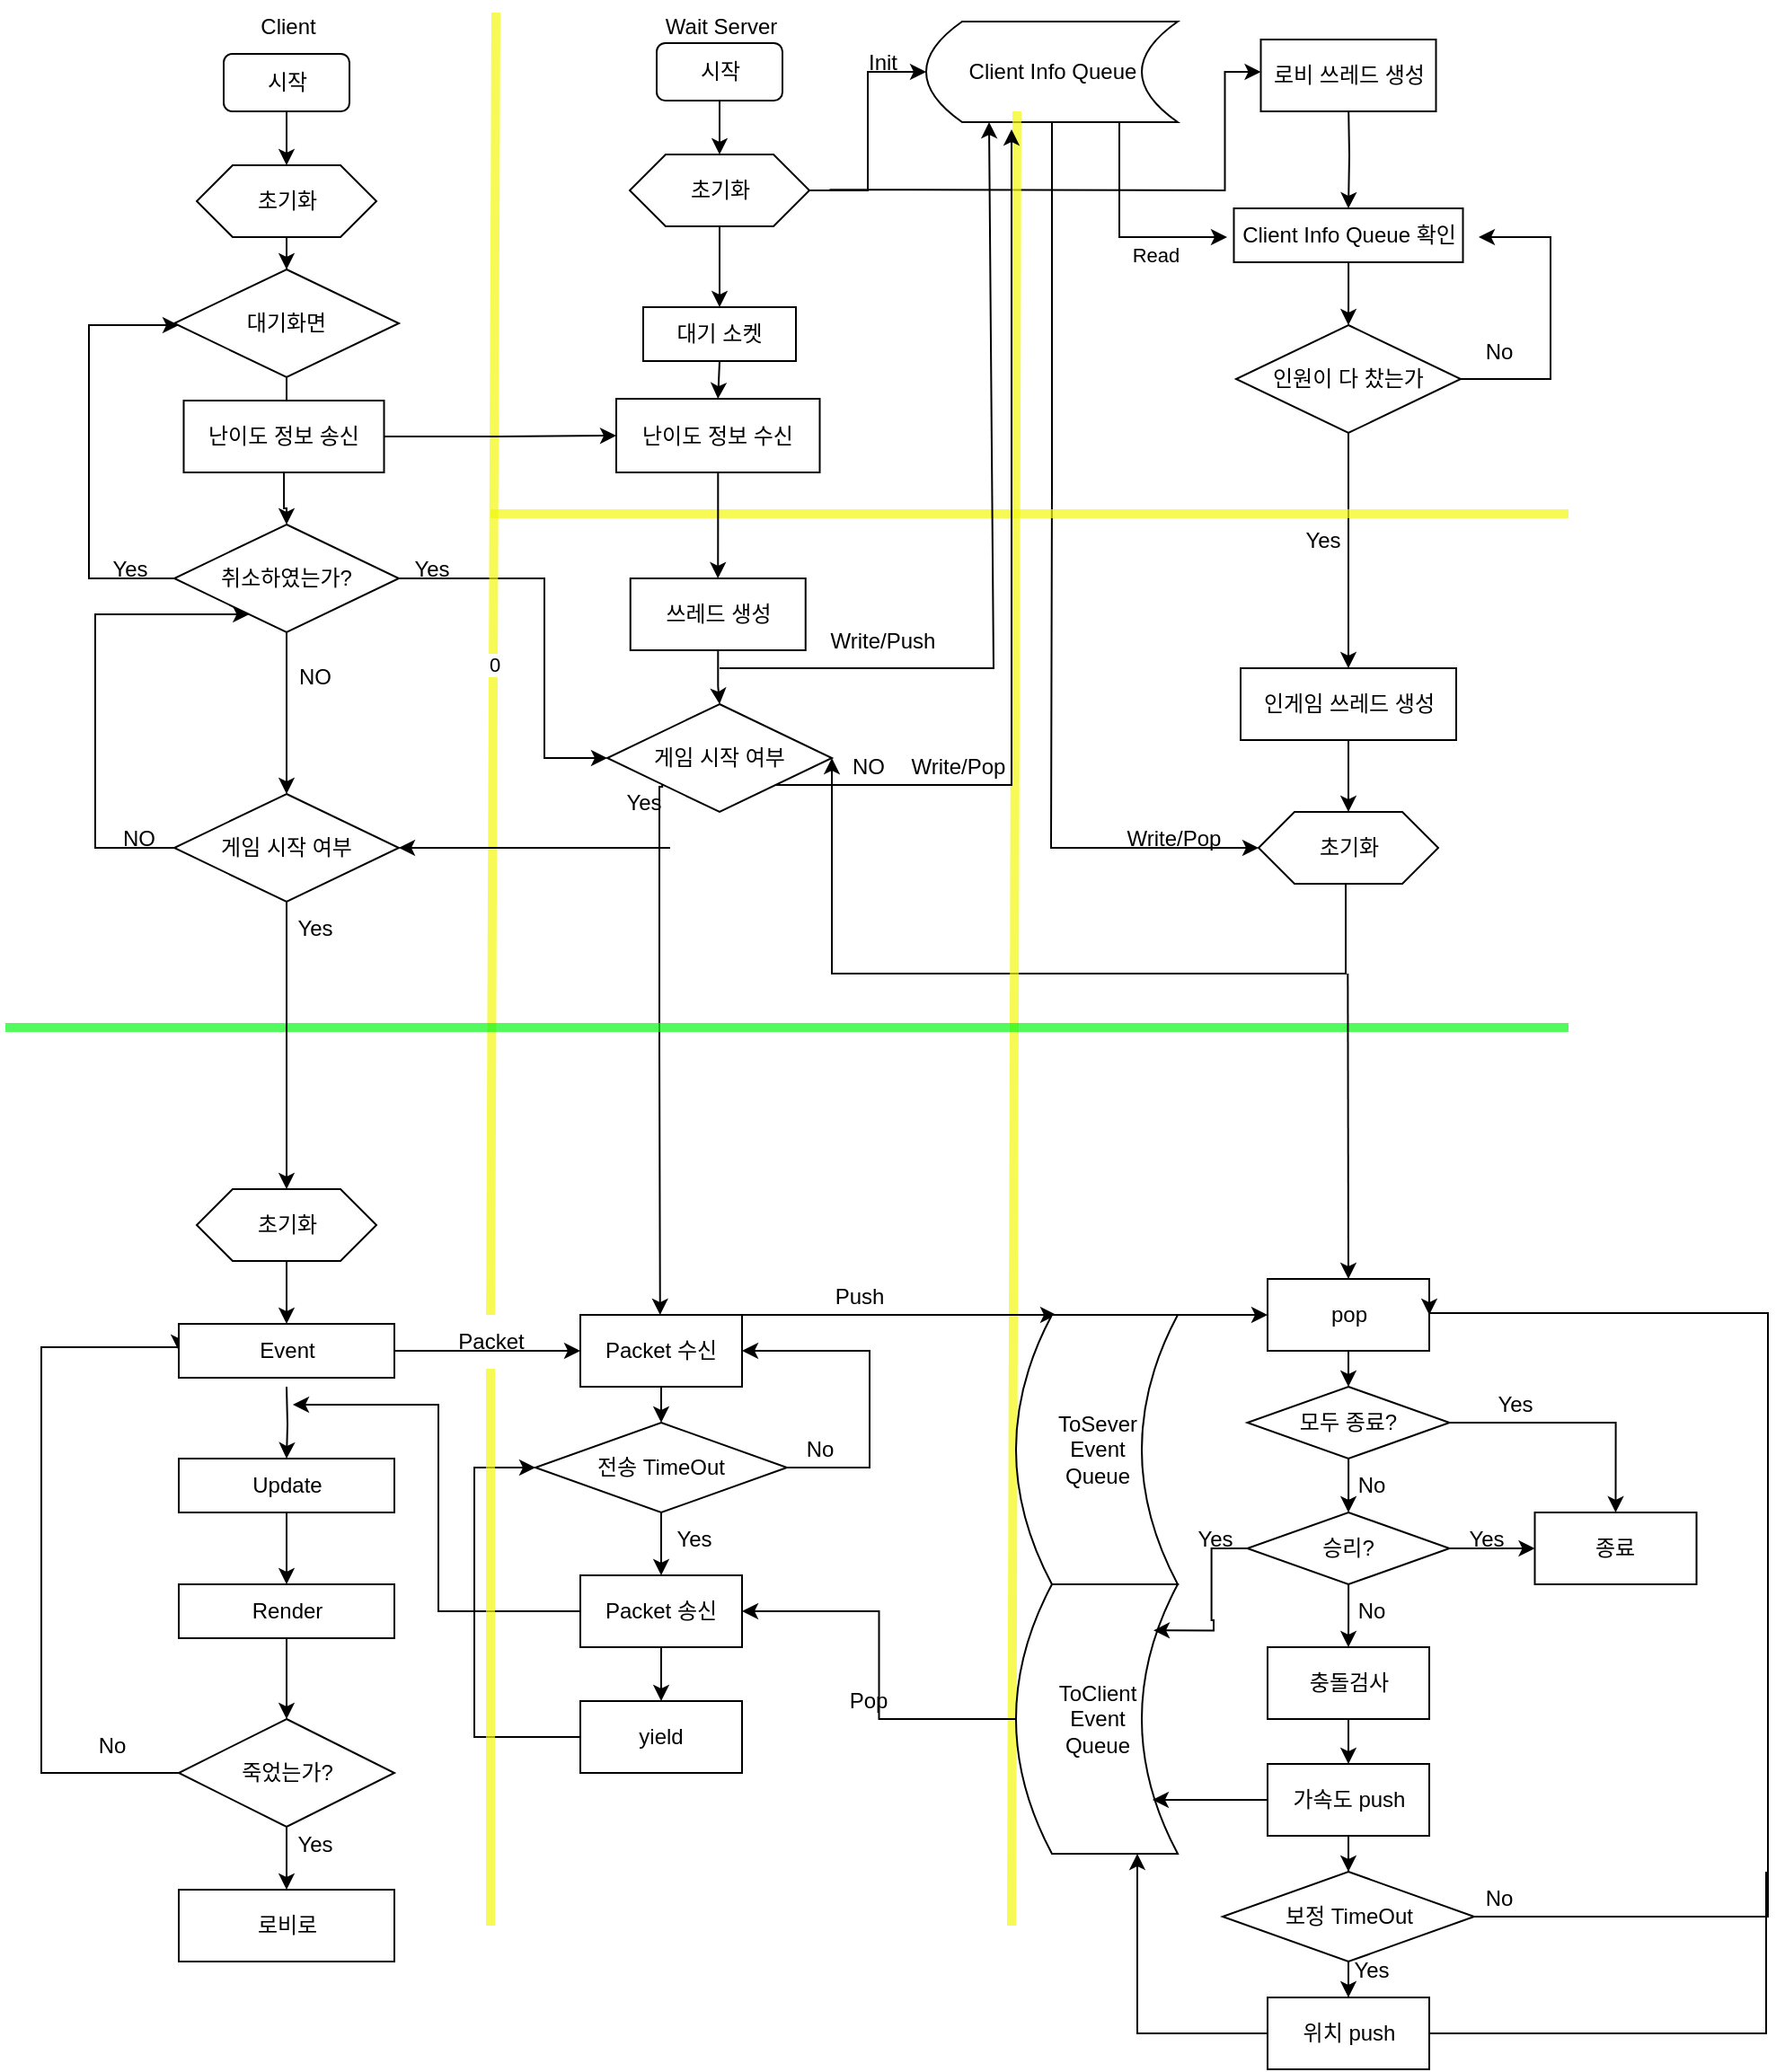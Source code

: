 <mxfile version="22.0.8" type="device">
  <diagram name="페이지-1" id="kNun-xcghe0TV_axfZmn">
    <mxGraphModel dx="4182" dy="4109" grid="1" gridSize="10" guides="1" tooltips="1" connect="1" arrows="1" fold="1" page="1" pageScale="1" pageWidth="2339" pageHeight="3300" math="0" shadow="0">
      <root>
        <mxCell id="0" />
        <mxCell id="1" parent="0" />
        <mxCell id="sD8btuxWkuFeLKFmJ8P6-2" value="Client" style="text;html=1;align=center;verticalAlign=middle;resizable=0;points=[];autosize=1;strokeColor=none;fillColor=none;" parent="1" vertex="1">
          <mxGeometry x="71.5" y="-2272" width="50" height="30" as="geometry" />
        </mxCell>
        <mxCell id="sD8btuxWkuFeLKFmJ8P6-4" style="edgeStyle=orthogonalEdgeStyle;rounded=0;orthogonalLoop=1;jettySize=auto;html=1;exitX=0.5;exitY=1;exitDx=0;exitDy=0;" parent="1" source="sD8btuxWkuFeLKFmJ8P6-3" edge="1">
          <mxGeometry relative="1" as="geometry">
            <mxPoint x="96.5" y="-2180" as="targetPoint" />
          </mxGeometry>
        </mxCell>
        <mxCell id="sD8btuxWkuFeLKFmJ8P6-3" value="시작" style="rounded=1;whiteSpace=wrap;html=1;" parent="1" vertex="1">
          <mxGeometry x="61.5" y="-2242" width="70" height="32" as="geometry" />
        </mxCell>
        <mxCell id="sD8btuxWkuFeLKFmJ8P6-7" style="edgeStyle=orthogonalEdgeStyle;rounded=0;orthogonalLoop=1;jettySize=auto;html=1;entryX=0.5;entryY=0;entryDx=0;entryDy=0;" parent="1" source="sD8btuxWkuFeLKFmJ8P6-5" target="sD8btuxWkuFeLKFmJ8P6-6" edge="1">
          <mxGeometry relative="1" as="geometry" />
        </mxCell>
        <mxCell id="sD8btuxWkuFeLKFmJ8P6-5" value="초기화" style="shape=hexagon;perimeter=hexagonPerimeter2;whiteSpace=wrap;html=1;fixedSize=1;" parent="1" vertex="1">
          <mxGeometry x="46.5" y="-2180" width="100" height="40" as="geometry" />
        </mxCell>
        <mxCell id="sD8btuxWkuFeLKFmJ8P6-124" style="edgeStyle=orthogonalEdgeStyle;rounded=0;orthogonalLoop=1;jettySize=auto;html=1;entryX=0.5;entryY=0;entryDx=0;entryDy=0;" parent="1" source="sD8btuxWkuFeLKFmJ8P6-6" target="sD8btuxWkuFeLKFmJ8P6-120" edge="1">
          <mxGeometry relative="1" as="geometry" />
        </mxCell>
        <mxCell id="sD8btuxWkuFeLKFmJ8P6-6" value="대기화면" style="rhombus;whiteSpace=wrap;html=1;" parent="1" vertex="1">
          <mxGeometry x="34" y="-2122" width="125" height="60" as="geometry" />
        </mxCell>
        <mxCell id="sD8btuxWkuFeLKFmJ8P6-10" value="Wait Server" style="text;html=1;align=center;verticalAlign=middle;resizable=0;points=[];autosize=1;strokeColor=none;fillColor=none;" parent="1" vertex="1">
          <mxGeometry x="292.5" y="-2272" width="90" height="30" as="geometry" />
        </mxCell>
        <mxCell id="sD8btuxWkuFeLKFmJ8P6-13" style="edgeStyle=orthogonalEdgeStyle;rounded=0;orthogonalLoop=1;jettySize=auto;html=1;entryX=0.5;entryY=0;entryDx=0;entryDy=0;" parent="1" source="sD8btuxWkuFeLKFmJ8P6-11" target="sD8btuxWkuFeLKFmJ8P6-12" edge="1">
          <mxGeometry relative="1" as="geometry" />
        </mxCell>
        <mxCell id="sD8btuxWkuFeLKFmJ8P6-11" value="시작" style="rounded=1;whiteSpace=wrap;html=1;" parent="1" vertex="1">
          <mxGeometry x="302.5" y="-2248" width="70" height="32" as="geometry" />
        </mxCell>
        <mxCell id="sD8btuxWkuFeLKFmJ8P6-15" style="edgeStyle=orthogonalEdgeStyle;rounded=0;orthogonalLoop=1;jettySize=auto;html=1;entryX=0.5;entryY=0;entryDx=0;entryDy=0;" parent="1" source="sD8btuxWkuFeLKFmJ8P6-12" target="sD8btuxWkuFeLKFmJ8P6-14" edge="1">
          <mxGeometry relative="1" as="geometry" />
        </mxCell>
        <mxCell id="sD8btuxWkuFeLKFmJ8P6-73" style="edgeStyle=orthogonalEdgeStyle;rounded=0;orthogonalLoop=1;jettySize=auto;html=1;entryX=0;entryY=0.5;entryDx=0;entryDy=0;" parent="1" source="sD8btuxWkuFeLKFmJ8P6-12" target="sD8btuxWkuFeLKFmJ8P6-72" edge="1">
          <mxGeometry relative="1" as="geometry" />
        </mxCell>
        <mxCell id="sD8btuxWkuFeLKFmJ8P6-12" value="초기화" style="shape=hexagon;perimeter=hexagonPerimeter2;whiteSpace=wrap;html=1;fixedSize=1;" parent="1" vertex="1">
          <mxGeometry x="287.5" y="-2186" width="100" height="40" as="geometry" />
        </mxCell>
        <mxCell id="aMuZWaPHO-2r0WyS6aga-2" style="edgeStyle=orthogonalEdgeStyle;rounded=0;orthogonalLoop=1;jettySize=auto;html=1;exitX=0.5;exitY=1;exitDx=0;exitDy=0;entryX=0.5;entryY=0;entryDx=0;entryDy=0;" parent="1" source="sD8btuxWkuFeLKFmJ8P6-14" target="aMuZWaPHO-2r0WyS6aga-1" edge="1">
          <mxGeometry relative="1" as="geometry" />
        </mxCell>
        <mxCell id="sD8btuxWkuFeLKFmJ8P6-14" value="대기 소켓" style="rounded=0;whiteSpace=wrap;html=1;" parent="1" vertex="1">
          <mxGeometry x="295" y="-2101" width="85" height="30" as="geometry" />
        </mxCell>
        <mxCell id="sD8btuxWkuFeLKFmJ8P6-94" style="edgeStyle=orthogonalEdgeStyle;rounded=0;orthogonalLoop=1;jettySize=auto;html=1;" parent="1" source="sD8btuxWkuFeLKFmJ8P6-72" edge="1">
          <mxGeometry relative="1" as="geometry">
            <mxPoint x="620" y="-2140" as="targetPoint" />
            <Array as="points">
              <mxPoint x="560" y="-2182" />
              <mxPoint x="560" y="-2182" />
            </Array>
          </mxGeometry>
        </mxCell>
        <mxCell id="sD8btuxWkuFeLKFmJ8P6-99" value="Read" style="edgeLabel;html=1;align=center;verticalAlign=middle;resizable=0;points=[];" parent="sD8btuxWkuFeLKFmJ8P6-94" vertex="1" connectable="0">
          <mxGeometry x="0.09" y="2" relative="1" as="geometry">
            <mxPoint x="16" y="12" as="offset" />
          </mxGeometry>
        </mxCell>
        <mxCell id="sD8btuxWkuFeLKFmJ8P6-96" style="edgeStyle=orthogonalEdgeStyle;rounded=0;orthogonalLoop=1;jettySize=auto;html=1;entryX=0;entryY=0.5;entryDx=0;entryDy=0;" parent="1" source="sD8btuxWkuFeLKFmJ8P6-72" target="sD8btuxWkuFeLKFmJ8P6-90" edge="1">
          <mxGeometry relative="1" as="geometry">
            <mxPoint x="522.5" y="-1800" as="targetPoint" />
            <Array as="points">
              <mxPoint x="522" y="-2002" />
              <mxPoint x="522" y="-1800" />
            </Array>
          </mxGeometry>
        </mxCell>
        <mxCell id="sD8btuxWkuFeLKFmJ8P6-72" value="Client Info Queue" style="shape=dataStorage;whiteSpace=wrap;html=1;fixedSize=1;" parent="1" vertex="1">
          <mxGeometry x="452.5" y="-2260" width="140" height="56" as="geometry" />
        </mxCell>
        <mxCell id="sD8btuxWkuFeLKFmJ8P6-74" value="" style="endArrow=classic;html=1;rounded=0;entryX=0;entryY=0.5;entryDx=0;entryDy=0;" parent="1" edge="1">
          <mxGeometry width="50" height="50" relative="1" as="geometry">
            <mxPoint x="398.75" y="-2166.42" as="sourcePoint" />
            <mxPoint x="638.75" y="-2232" as="targetPoint" />
            <Array as="points">
              <mxPoint x="618.75" y="-2166" />
              <mxPoint x="618.75" y="-2232" />
            </Array>
          </mxGeometry>
        </mxCell>
        <mxCell id="sD8btuxWkuFeLKFmJ8P6-79" style="edgeStyle=orthogonalEdgeStyle;rounded=0;orthogonalLoop=1;jettySize=auto;html=1;entryX=0.5;entryY=0;entryDx=0;entryDy=0;" parent="1" target="sD8btuxWkuFeLKFmJ8P6-78" edge="1">
          <mxGeometry relative="1" as="geometry">
            <mxPoint x="687.5" y="-2216" as="sourcePoint" />
          </mxGeometry>
        </mxCell>
        <mxCell id="sD8btuxWkuFeLKFmJ8P6-81" style="edgeStyle=orthogonalEdgeStyle;rounded=0;orthogonalLoop=1;jettySize=auto;html=1;entryX=0.5;entryY=0;entryDx=0;entryDy=0;" parent="1" source="sD8btuxWkuFeLKFmJ8P6-78" target="sD8btuxWkuFeLKFmJ8P6-80" edge="1">
          <mxGeometry relative="1" as="geometry" />
        </mxCell>
        <mxCell id="sD8btuxWkuFeLKFmJ8P6-78" value="Client Info Queue&amp;nbsp;확인" style="rounded=0;whiteSpace=wrap;html=1;" parent="1" vertex="1">
          <mxGeometry x="623.75" y="-2156" width="127.5" height="30" as="geometry" />
        </mxCell>
        <mxCell id="sD8btuxWkuFeLKFmJ8P6-83" style="edgeStyle=orthogonalEdgeStyle;rounded=0;orthogonalLoop=1;jettySize=auto;html=1;" parent="1" source="sD8btuxWkuFeLKFmJ8P6-80" edge="1">
          <mxGeometry relative="1" as="geometry">
            <mxPoint x="760" y="-2140" as="targetPoint" />
            <Array as="points">
              <mxPoint x="800" y="-2061" />
              <mxPoint x="800" y="-2140" />
            </Array>
          </mxGeometry>
        </mxCell>
        <mxCell id="aMuZWaPHO-2r0WyS6aga-7" style="edgeStyle=orthogonalEdgeStyle;rounded=0;orthogonalLoop=1;jettySize=auto;html=1;entryX=0.5;entryY=0;entryDx=0;entryDy=0;" parent="1" source="sD8btuxWkuFeLKFmJ8P6-80" target="sD8btuxWkuFeLKFmJ8P6-89" edge="1">
          <mxGeometry relative="1" as="geometry">
            <mxPoint x="687.5" y="-1930.0" as="targetPoint" />
          </mxGeometry>
        </mxCell>
        <mxCell id="sD8btuxWkuFeLKFmJ8P6-80" value="인원이 다 찼는가" style="rhombus;whiteSpace=wrap;html=1;" parent="1" vertex="1">
          <mxGeometry x="625" y="-2091" width="125" height="60" as="geometry" />
        </mxCell>
        <mxCell id="sD8btuxWkuFeLKFmJ8P6-84" value="No" style="text;html=1;align=center;verticalAlign=middle;resizable=0;points=[];autosize=1;strokeColor=none;fillColor=none;" parent="1" vertex="1">
          <mxGeometry x="751.25" y="-2091" width="40" height="30" as="geometry" />
        </mxCell>
        <mxCell id="sD8btuxWkuFeLKFmJ8P6-86" value="Yes" style="text;html=1;align=center;verticalAlign=middle;resizable=0;points=[];autosize=1;strokeColor=none;fillColor=none;" parent="1" vertex="1">
          <mxGeometry x="652.5" y="-1986" width="40" height="30" as="geometry" />
        </mxCell>
        <mxCell id="sD8btuxWkuFeLKFmJ8P6-92" style="edgeStyle=orthogonalEdgeStyle;rounded=0;orthogonalLoop=1;jettySize=auto;html=1;" parent="1" source="sD8btuxWkuFeLKFmJ8P6-89" target="sD8btuxWkuFeLKFmJ8P6-90" edge="1">
          <mxGeometry relative="1" as="geometry" />
        </mxCell>
        <mxCell id="sD8btuxWkuFeLKFmJ8P6-89" value="인게임 쓰레드 생성" style="rounded=0;whiteSpace=wrap;html=1;" parent="1" vertex="1">
          <mxGeometry x="627.5" y="-1900" width="120" height="40" as="geometry" />
        </mxCell>
        <mxCell id="aMuZWaPHO-2r0WyS6aga-6" style="edgeStyle=orthogonalEdgeStyle;rounded=0;orthogonalLoop=1;jettySize=auto;html=1;entryX=1;entryY=0.5;entryDx=0;entryDy=0;" parent="1" source="sD8btuxWkuFeLKFmJ8P6-90" target="sD8btuxWkuFeLKFmJ8P6-134" edge="1">
          <mxGeometry relative="1" as="geometry">
            <mxPoint x="390" y="-1730" as="targetPoint" />
            <Array as="points">
              <mxPoint x="686" y="-1730" />
              <mxPoint x="400" y="-1730" />
            </Array>
          </mxGeometry>
        </mxCell>
        <mxCell id="sD8btuxWkuFeLKFmJ8P6-90" value="초기화" style="shape=hexagon;perimeter=hexagonPerimeter2;whiteSpace=wrap;html=1;fixedSize=1;" parent="1" vertex="1">
          <mxGeometry x="637.5" y="-1820" width="100" height="40" as="geometry" />
        </mxCell>
        <mxCell id="sD8btuxWkuFeLKFmJ8P6-97" value="&lt;br&gt;Init" style="text;html=1;align=center;verticalAlign=middle;resizable=0;points=[];autosize=1;strokeColor=none;fillColor=none;" parent="1" vertex="1">
          <mxGeometry x="407.5" y="-2265" width="40" height="40" as="geometry" />
        </mxCell>
        <mxCell id="sD8btuxWkuFeLKFmJ8P6-98" value="Write/Push" style="text;html=1;align=center;verticalAlign=middle;resizable=0;points=[];autosize=1;strokeColor=none;fillColor=none;" parent="1" vertex="1">
          <mxGeometry x="387.5" y="-1930" width="80" height="30" as="geometry" />
        </mxCell>
        <mxCell id="sD8btuxWkuFeLKFmJ8P6-102" value="Write/Pop" style="text;html=1;align=center;verticalAlign=middle;resizable=0;points=[];autosize=1;strokeColor=none;fillColor=none;" parent="1" vertex="1">
          <mxGeometry x="430" y="-1860" width="80" height="30" as="geometry" />
        </mxCell>
        <mxCell id="sD8btuxWkuFeLKFmJ8P6-107" style="edgeStyle=orthogonalEdgeStyle;rounded=0;orthogonalLoop=1;jettySize=auto;html=1;exitX=0;exitY=0.5;exitDx=0;exitDy=0;" parent="1" source="sD8btuxWkuFeLKFmJ8P6-106" edge="1">
          <mxGeometry relative="1" as="geometry">
            <mxPoint x="36.5" y="-2091" as="targetPoint" />
            <mxPoint x="44" y="-1941" as="sourcePoint" />
            <Array as="points">
              <mxPoint x="-13.5" y="-1950" />
              <mxPoint x="-13.5" y="-2091" />
            </Array>
          </mxGeometry>
        </mxCell>
        <mxCell id="sD8btuxWkuFeLKFmJ8P6-136" style="edgeStyle=orthogonalEdgeStyle;rounded=0;orthogonalLoop=1;jettySize=auto;html=1;entryX=0;entryY=0.5;entryDx=0;entryDy=0;" parent="1" source="sD8btuxWkuFeLKFmJ8P6-106" target="sD8btuxWkuFeLKFmJ8P6-134" edge="1">
          <mxGeometry relative="1" as="geometry">
            <mxPoint x="250" y="-1850" as="targetPoint" />
            <Array as="points">
              <mxPoint x="240" y="-1950" />
              <mxPoint x="240" y="-1850" />
            </Array>
          </mxGeometry>
        </mxCell>
        <mxCell id="aMuZWaPHO-2r0WyS6aga-18" style="edgeStyle=orthogonalEdgeStyle;rounded=0;orthogonalLoop=1;jettySize=auto;html=1;exitX=0.5;exitY=1;exitDx=0;exitDy=0;entryX=0.5;entryY=0;entryDx=0;entryDy=0;" parent="1" source="sD8btuxWkuFeLKFmJ8P6-106" target="aMuZWaPHO-2r0WyS6aga-17" edge="1">
          <mxGeometry relative="1" as="geometry" />
        </mxCell>
        <mxCell id="sD8btuxWkuFeLKFmJ8P6-106" value="취소하였는가?" style="rhombus;whiteSpace=wrap;html=1;" parent="1" vertex="1">
          <mxGeometry x="34" y="-1980" width="125" height="60" as="geometry" />
        </mxCell>
        <mxCell id="sD8btuxWkuFeLKFmJ8P6-108" value="Yes" style="text;html=1;align=center;verticalAlign=middle;resizable=0;points=[];autosize=1;strokeColor=none;fillColor=none;" parent="1" vertex="1">
          <mxGeometry x="-11" y="-1970" width="40" height="30" as="geometry" />
        </mxCell>
        <mxCell id="sD8btuxWkuFeLKFmJ8P6-111" value="NO" style="text;html=1;align=center;verticalAlign=middle;resizable=0;points=[];autosize=1;strokeColor=none;fillColor=none;" parent="1" vertex="1">
          <mxGeometry x="91.5" y="-1910" width="40" height="30" as="geometry" />
        </mxCell>
        <mxCell id="sD8btuxWkuFeLKFmJ8P6-115" value="0" style="endArrow=none;html=1;rounded=0;strokeColor=#f4f80d;strokeWidth=5;opacity=70;" parent="1" source="sD8btuxWkuFeLKFmJ8P6-179" edge="1">
          <mxGeometry width="50" height="50" relative="1" as="geometry">
            <mxPoint x="210" y="-1190" as="sourcePoint" />
            <mxPoint x="213" y="-2265" as="targetPoint" />
          </mxGeometry>
        </mxCell>
        <mxCell id="sD8btuxWkuFeLKFmJ8P6-116" value="" style="endArrow=none;html=1;rounded=0;strokeColor=#f4f80d;strokeWidth=5;opacity=70;" parent="1" edge="1">
          <mxGeometry width="50" height="50" relative="1" as="geometry">
            <mxPoint x="500" y="-1200" as="sourcePoint" />
            <mxPoint x="503" y="-2210" as="targetPoint" />
          </mxGeometry>
        </mxCell>
        <mxCell id="sD8btuxWkuFeLKFmJ8P6-117" value="" style="endArrow=none;html=1;rounded=0;strokeColor=#f4f80d;strokeWidth=5;opacity=70;" parent="1" edge="1">
          <mxGeometry width="50" height="50" relative="1" as="geometry">
            <mxPoint x="500" y="-1986" as="sourcePoint" />
            <mxPoint x="210" y="-1986" as="targetPoint" />
          </mxGeometry>
        </mxCell>
        <mxCell id="sD8btuxWkuFeLKFmJ8P6-118" value="" style="endArrow=none;html=1;rounded=0;strokeColor=#f4f80d;strokeWidth=5;opacity=70;" parent="1" edge="1">
          <mxGeometry width="50" height="50" relative="1" as="geometry">
            <mxPoint x="810" y="-1986" as="sourcePoint" />
            <mxPoint x="500" y="-1986" as="targetPoint" />
          </mxGeometry>
        </mxCell>
        <mxCell id="sD8btuxWkuFeLKFmJ8P6-125" style="edgeStyle=orthogonalEdgeStyle;rounded=0;orthogonalLoop=1;jettySize=auto;html=1;entryX=0.5;entryY=0;entryDx=0;entryDy=0;" parent="1" source="sD8btuxWkuFeLKFmJ8P6-120" target="sD8btuxWkuFeLKFmJ8P6-106" edge="1">
          <mxGeometry relative="1" as="geometry" />
        </mxCell>
        <mxCell id="aMuZWaPHO-2r0WyS6aga-3" style="edgeStyle=orthogonalEdgeStyle;rounded=0;orthogonalLoop=1;jettySize=auto;html=1;exitX=1;exitY=0.5;exitDx=0;exitDy=0;entryX=0;entryY=0.5;entryDx=0;entryDy=0;" parent="1" source="sD8btuxWkuFeLKFmJ8P6-120" target="aMuZWaPHO-2r0WyS6aga-1" edge="1">
          <mxGeometry relative="1" as="geometry" />
        </mxCell>
        <mxCell id="sD8btuxWkuFeLKFmJ8P6-120" value="난이도 정보 송신" style="rounded=0;whiteSpace=wrap;html=1;" parent="1" vertex="1">
          <mxGeometry x="39.25" y="-2049" width="111.5" height="40" as="geometry" />
        </mxCell>
        <mxCell id="sD8btuxWkuFeLKFmJ8P6-131" value="Yes" style="text;html=1;align=center;verticalAlign=middle;resizable=0;points=[];autosize=1;strokeColor=none;fillColor=none;" parent="1" vertex="1">
          <mxGeometry x="156.5" y="-1970" width="40" height="30" as="geometry" />
        </mxCell>
        <mxCell id="sD8btuxWkuFeLKFmJ8P6-140" style="edgeStyle=orthogonalEdgeStyle;rounded=0;orthogonalLoop=1;jettySize=auto;html=1;exitX=0;exitY=1;exitDx=0;exitDy=0;entryX=0.5;entryY=0;entryDx=0;entryDy=0;" parent="1" edge="1">
          <mxGeometry relative="1" as="geometry">
            <mxPoint x="304.39" y="-1540" as="targetPoint" />
            <mxPoint x="305.64" y="-1835.0" as="sourcePoint" />
            <Array as="points">
              <mxPoint x="306" y="-1834" />
              <mxPoint x="304" y="-1834" />
              <mxPoint x="304" y="-1687" />
            </Array>
          </mxGeometry>
        </mxCell>
        <mxCell id="sD8btuxWkuFeLKFmJ8P6-145" style="edgeStyle=orthogonalEdgeStyle;rounded=0;orthogonalLoop=1;jettySize=auto;html=1;exitX=1;exitY=1;exitDx=0;exitDy=0;" parent="1" source="sD8btuxWkuFeLKFmJ8P6-134" edge="1">
          <mxGeometry relative="1" as="geometry">
            <mxPoint x="500" y="-2200" as="targetPoint" />
            <Array as="points">
              <mxPoint x="500" y="-1835" />
            </Array>
          </mxGeometry>
        </mxCell>
        <mxCell id="sD8btuxWkuFeLKFmJ8P6-134" value="게임 시작 여부" style="rhombus;whiteSpace=wrap;html=1;" parent="1" vertex="1">
          <mxGeometry x="275" y="-1880" width="125" height="60" as="geometry" />
        </mxCell>
        <mxCell id="sD8btuxWkuFeLKFmJ8P6-142" value="" style="endArrow=none;html=1;rounded=0;strokeColor=#0AF81A;strokeWidth=5;opacity=70;" parent="1" edge="1">
          <mxGeometry width="50" height="50" relative="1" as="geometry">
            <mxPoint x="810" y="-1700" as="sourcePoint" />
            <mxPoint x="-60" y="-1700" as="targetPoint" />
          </mxGeometry>
        </mxCell>
        <mxCell id="sD8btuxWkuFeLKFmJ8P6-144" value="" style="endArrow=classic;html=1;rounded=0;entryX=0.5;entryY=0;entryDx=0;entryDy=0;" parent="1" target="sD8btuxWkuFeLKFmJ8P6-205" edge="1">
          <mxGeometry width="50" height="50" relative="1" as="geometry">
            <mxPoint x="687.16" y="-1730" as="sourcePoint" />
            <mxPoint x="687.16" y="-1540" as="targetPoint" />
          </mxGeometry>
        </mxCell>
        <mxCell id="sD8btuxWkuFeLKFmJ8P6-146" value="Write/Pop" style="text;html=1;align=center;verticalAlign=middle;resizable=0;points=[];autosize=1;strokeColor=none;fillColor=none;" parent="1" vertex="1">
          <mxGeometry x="550" y="-1820" width="80" height="30" as="geometry" />
        </mxCell>
        <mxCell id="sD8btuxWkuFeLKFmJ8P6-166" value="" style="edgeStyle=orthogonalEdgeStyle;rounded=0;orthogonalLoop=1;jettySize=auto;html=1;entryX=0.5;entryY=0;entryDx=0;entryDy=0;" parent="1" source="sD8btuxWkuFeLKFmJ8P6-148" target="aMuZWaPHO-2r0WyS6aga-28" edge="1">
          <mxGeometry relative="1" as="geometry">
            <mxPoint x="96.5" y="-1540" as="targetPoint" />
          </mxGeometry>
        </mxCell>
        <mxCell id="sD8btuxWkuFeLKFmJ8P6-148" value="초기화" style="shape=hexagon;perimeter=hexagonPerimeter2;whiteSpace=wrap;html=1;fixedSize=1;" parent="1" vertex="1">
          <mxGeometry x="46.5" y="-1610" width="100" height="40" as="geometry" />
        </mxCell>
        <mxCell id="sD8btuxWkuFeLKFmJ8P6-158" style="edgeStyle=orthogonalEdgeStyle;rounded=0;orthogonalLoop=1;jettySize=auto;html=1;entryX=0.5;entryY=0;entryDx=0;entryDy=0;" parent="1" source="sD8btuxWkuFeLKFmJ8P6-151" target="sD8btuxWkuFeLKFmJ8P6-152" edge="1">
          <mxGeometry relative="1" as="geometry" />
        </mxCell>
        <mxCell id="sD8btuxWkuFeLKFmJ8P6-151" value="Update" style="rounded=0;whiteSpace=wrap;html=1;" parent="1" vertex="1">
          <mxGeometry x="36.5" y="-1460" width="120" height="30" as="geometry" />
        </mxCell>
        <mxCell id="sD8btuxWkuFeLKFmJ8P6-159" style="edgeStyle=orthogonalEdgeStyle;rounded=0;orthogonalLoop=1;jettySize=auto;html=1;entryX=0.5;entryY=0;entryDx=0;entryDy=0;" parent="1" source="sD8btuxWkuFeLKFmJ8P6-152" target="sD8btuxWkuFeLKFmJ8P6-154" edge="1">
          <mxGeometry relative="1" as="geometry" />
        </mxCell>
        <mxCell id="sD8btuxWkuFeLKFmJ8P6-152" value="Render" style="rounded=0;whiteSpace=wrap;html=1;" parent="1" vertex="1">
          <mxGeometry x="36.5" y="-1390" width="120" height="30" as="geometry" />
        </mxCell>
        <mxCell id="sD8btuxWkuFeLKFmJ8P6-160" style="edgeStyle=orthogonalEdgeStyle;rounded=0;orthogonalLoop=1;jettySize=auto;html=1;entryX=0;entryY=0.5;entryDx=0;entryDy=0;" parent="1" source="sD8btuxWkuFeLKFmJ8P6-154" target="aMuZWaPHO-2r0WyS6aga-28" edge="1">
          <mxGeometry relative="1" as="geometry">
            <mxPoint x="16.5" y="-1522" as="targetPoint" />
            <Array as="points">
              <mxPoint x="-40" y="-1285" />
              <mxPoint x="-40" y="-1522" />
              <mxPoint x="36" y="-1522" />
            </Array>
          </mxGeometry>
        </mxCell>
        <mxCell id="sD8btuxWkuFeLKFmJ8P6-161" style="edgeStyle=orthogonalEdgeStyle;rounded=0;orthogonalLoop=1;jettySize=auto;html=1;" parent="1" source="sD8btuxWkuFeLKFmJ8P6-154" target="sD8btuxWkuFeLKFmJ8P6-162" edge="1">
          <mxGeometry relative="1" as="geometry">
            <mxPoint x="96.5" y="-1200" as="targetPoint" />
          </mxGeometry>
        </mxCell>
        <mxCell id="sD8btuxWkuFeLKFmJ8P6-154" value="죽었는가?" style="rhombus;whiteSpace=wrap;html=1;" parent="1" vertex="1">
          <mxGeometry x="36.5" y="-1315" width="120" height="60" as="geometry" />
        </mxCell>
        <mxCell id="sD8btuxWkuFeLKFmJ8P6-156" value="No" style="text;html=1;align=center;verticalAlign=middle;resizable=0;points=[];autosize=1;strokeColor=none;fillColor=none;" parent="1" vertex="1">
          <mxGeometry x="-21" y="-1315" width="40" height="30" as="geometry" />
        </mxCell>
        <mxCell id="sD8btuxWkuFeLKFmJ8P6-162" value="로비로" style="rounded=0;whiteSpace=wrap;html=1;" parent="1" vertex="1">
          <mxGeometry x="36.5" y="-1220" width="120" height="40" as="geometry" />
        </mxCell>
        <mxCell id="sD8btuxWkuFeLKFmJ8P6-168" style="edgeStyle=orthogonalEdgeStyle;rounded=0;orthogonalLoop=1;jettySize=auto;html=1;entryX=0.5;entryY=0;entryDx=0;entryDy=0;" parent="1" target="sD8btuxWkuFeLKFmJ8P6-151" edge="1">
          <mxGeometry relative="1" as="geometry">
            <mxPoint x="96.5" y="-1500" as="sourcePoint" />
          </mxGeometry>
        </mxCell>
        <mxCell id="sD8btuxWkuFeLKFmJ8P6-177" style="edgeStyle=orthogonalEdgeStyle;rounded=0;orthogonalLoop=1;jettySize=auto;html=1;entryX=0;entryY=0.5;entryDx=0;entryDy=0;exitX=1;exitY=0.5;exitDx=0;exitDy=0;" parent="1" source="aMuZWaPHO-2r0WyS6aga-28" target="sD8btuxWkuFeLKFmJ8P6-174" edge="1">
          <mxGeometry relative="1" as="geometry">
            <mxPoint x="176.5" y="-1520" as="sourcePoint" />
          </mxGeometry>
        </mxCell>
        <mxCell id="sD8btuxWkuFeLKFmJ8P6-183" style="edgeStyle=orthogonalEdgeStyle;rounded=0;orthogonalLoop=1;jettySize=auto;html=1;exitX=0.5;exitY=1;exitDx=0;exitDy=0;entryX=0.5;entryY=0;entryDx=0;entryDy=0;" parent="1" source="sD8btuxWkuFeLKFmJ8P6-174" target="sD8btuxWkuFeLKFmJ8P6-181" edge="1">
          <mxGeometry relative="1" as="geometry" />
        </mxCell>
        <mxCell id="sD8btuxWkuFeLKFmJ8P6-201" style="edgeStyle=orthogonalEdgeStyle;rounded=0;orthogonalLoop=1;jettySize=auto;html=1;exitX=1;exitY=0;exitDx=0;exitDy=0;entryX=0.25;entryY=0;entryDx=0;entryDy=0;" parent="1" source="sD8btuxWkuFeLKFmJ8P6-174" target="sD8btuxWkuFeLKFmJ8P6-198" edge="1">
          <mxGeometry relative="1" as="geometry">
            <Array as="points">
              <mxPoint x="410" y="-1540" />
              <mxPoint x="410" y="-1540" />
            </Array>
          </mxGeometry>
        </mxCell>
        <mxCell id="sD8btuxWkuFeLKFmJ8P6-174" value="Packet 수신" style="rounded=0;whiteSpace=wrap;html=1;" parent="1" vertex="1">
          <mxGeometry x="260" y="-1540" width="90" height="40" as="geometry" />
        </mxCell>
        <mxCell id="sD8btuxWkuFeLKFmJ8P6-178" value="Yes" style="text;html=1;align=center;verticalAlign=middle;resizable=0;points=[];autosize=1;strokeColor=none;fillColor=none;" parent="1" vertex="1">
          <mxGeometry x="91.5" y="-1260" width="40" height="30" as="geometry" />
        </mxCell>
        <mxCell id="sD8btuxWkuFeLKFmJ8P6-184" style="edgeStyle=orthogonalEdgeStyle;rounded=0;orthogonalLoop=1;jettySize=auto;html=1;entryX=1;entryY=0.5;entryDx=0;entryDy=0;" parent="1" source="sD8btuxWkuFeLKFmJ8P6-181" target="sD8btuxWkuFeLKFmJ8P6-174" edge="1">
          <mxGeometry relative="1" as="geometry">
            <mxPoint x="360" y="-1520" as="targetPoint" />
            <Array as="points">
              <mxPoint x="421" y="-1455" />
              <mxPoint x="421" y="-1520" />
            </Array>
          </mxGeometry>
        </mxCell>
        <mxCell id="aMuZWaPHO-2r0WyS6aga-51" style="edgeStyle=orthogonalEdgeStyle;rounded=0;orthogonalLoop=1;jettySize=auto;html=1;entryX=0.5;entryY=0;entryDx=0;entryDy=0;" parent="1" source="sD8btuxWkuFeLKFmJ8P6-181" target="sD8btuxWkuFeLKFmJ8P6-187" edge="1">
          <mxGeometry relative="1" as="geometry" />
        </mxCell>
        <mxCell id="sD8btuxWkuFeLKFmJ8P6-181" value="전송 TimeOut" style="rhombus;whiteSpace=wrap;html=1;" parent="1" vertex="1">
          <mxGeometry x="235" y="-1480" width="140" height="50" as="geometry" />
        </mxCell>
        <mxCell id="sD8btuxWkuFeLKFmJ8P6-185" value="No" style="text;html=1;align=center;verticalAlign=middle;resizable=0;points=[];autosize=1;strokeColor=none;fillColor=none;" parent="1" vertex="1">
          <mxGeometry x="372.5" y="-1480" width="40" height="30" as="geometry" />
        </mxCell>
        <mxCell id="sD8btuxWkuFeLKFmJ8P6-193" value="" style="edgeStyle=orthogonalEdgeStyle;rounded=0;orthogonalLoop=1;jettySize=auto;html=1;" parent="1" source="sD8btuxWkuFeLKFmJ8P6-187" target="sD8btuxWkuFeLKFmJ8P6-192" edge="1">
          <mxGeometry relative="1" as="geometry" />
        </mxCell>
        <mxCell id="sD8btuxWkuFeLKFmJ8P6-196" style="edgeStyle=orthogonalEdgeStyle;rounded=0;orthogonalLoop=1;jettySize=auto;html=1;exitX=0;exitY=0.5;exitDx=0;exitDy=0;" parent="1" source="sD8btuxWkuFeLKFmJ8P6-187" edge="1">
          <mxGeometry relative="1" as="geometry">
            <mxPoint x="100" y="-1490" as="targetPoint" />
            <Array as="points">
              <mxPoint x="181" y="-1375" />
            </Array>
          </mxGeometry>
        </mxCell>
        <mxCell id="sD8btuxWkuFeLKFmJ8P6-187" value="Packet 송신" style="rounded=0;whiteSpace=wrap;html=1;" parent="1" vertex="1">
          <mxGeometry x="260" y="-1395" width="90" height="40" as="geometry" />
        </mxCell>
        <mxCell id="sD8btuxWkuFeLKFmJ8P6-188" value="Yes" style="text;html=1;align=center;verticalAlign=middle;resizable=0;points=[];autosize=1;strokeColor=none;fillColor=none;" parent="1" vertex="1">
          <mxGeometry x="302.5" y="-1430" width="40" height="30" as="geometry" />
        </mxCell>
        <mxCell id="sD8btuxWkuFeLKFmJ8P6-194" style="edgeStyle=orthogonalEdgeStyle;rounded=0;orthogonalLoop=1;jettySize=auto;html=1;entryX=0;entryY=0.5;entryDx=0;entryDy=0;" parent="1" source="sD8btuxWkuFeLKFmJ8P6-192" target="sD8btuxWkuFeLKFmJ8P6-181" edge="1">
          <mxGeometry relative="1" as="geometry">
            <mxPoint x="200" y="-1450" as="targetPoint" />
            <Array as="points">
              <mxPoint x="201" y="-1305" />
              <mxPoint x="201" y="-1455" />
            </Array>
          </mxGeometry>
        </mxCell>
        <mxCell id="sD8btuxWkuFeLKFmJ8P6-192" value="yield" style="rounded=0;whiteSpace=wrap;html=1;" parent="1" vertex="1">
          <mxGeometry x="260" y="-1325" width="90" height="40" as="geometry" />
        </mxCell>
        <mxCell id="sD8btuxWkuFeLKFmJ8P6-213" style="edgeStyle=orthogonalEdgeStyle;rounded=0;orthogonalLoop=1;jettySize=auto;html=1;exitX=1;exitY=0;exitDx=0;exitDy=0;entryX=0;entryY=0.5;entryDx=0;entryDy=0;" parent="1" source="sD8btuxWkuFeLKFmJ8P6-198" target="sD8btuxWkuFeLKFmJ8P6-205" edge="1">
          <mxGeometry relative="1" as="geometry">
            <Array as="points">
              <mxPoint x="620" y="-1540" />
              <mxPoint x="620" y="-1540" />
            </Array>
          </mxGeometry>
        </mxCell>
        <mxCell id="sD8btuxWkuFeLKFmJ8P6-198" value="ToSever&lt;br&gt;Event&lt;br&gt;Queue" style="shape=dataStorage;whiteSpace=wrap;html=1;fixedSize=1;" parent="1" vertex="1">
          <mxGeometry x="502.5" y="-1540" width="90" height="150" as="geometry" />
        </mxCell>
        <mxCell id="aMuZWaPHO-2r0WyS6aga-40" style="edgeStyle=orthogonalEdgeStyle;rounded=0;orthogonalLoop=1;jettySize=auto;html=1;exitX=0.5;exitY=1;exitDx=0;exitDy=0;entryX=0.5;entryY=0;entryDx=0;entryDy=0;" parent="1" source="sD8btuxWkuFeLKFmJ8P6-205" target="aMuZWaPHO-2r0WyS6aga-35" edge="1">
          <mxGeometry relative="1" as="geometry" />
        </mxCell>
        <mxCell id="sD8btuxWkuFeLKFmJ8P6-205" value="pop" style="rounded=0;whiteSpace=wrap;html=1;" parent="1" vertex="1">
          <mxGeometry x="642.5" y="-1560" width="90" height="40" as="geometry" />
        </mxCell>
        <mxCell id="sD8btuxWkuFeLKFmJ8P6-210" value="" style="edgeStyle=orthogonalEdgeStyle;rounded=0;orthogonalLoop=1;jettySize=auto;html=1;" parent="1" source="sD8btuxWkuFeLKFmJ8P6-206" target="sD8btuxWkuFeLKFmJ8P6-208" edge="1">
          <mxGeometry relative="1" as="geometry" />
        </mxCell>
        <mxCell id="sD8btuxWkuFeLKFmJ8P6-206" value="충돌검사" style="rounded=0;whiteSpace=wrap;html=1;" parent="1" vertex="1">
          <mxGeometry x="642.5" y="-1355" width="90" height="40" as="geometry" />
        </mxCell>
        <mxCell id="aMuZWaPHO-2r0WyS6aga-65" style="edgeStyle=orthogonalEdgeStyle;rounded=0;orthogonalLoop=1;jettySize=auto;html=1;entryX=0.5;entryY=0;entryDx=0;entryDy=0;" parent="1" source="sD8btuxWkuFeLKFmJ8P6-208" target="aMuZWaPHO-2r0WyS6aga-64" edge="1">
          <mxGeometry relative="1" as="geometry" />
        </mxCell>
        <mxCell id="sD8btuxWkuFeLKFmJ8P6-208" value="가속도 push" style="rounded=0;whiteSpace=wrap;html=1;" parent="1" vertex="1">
          <mxGeometry x="642.5" y="-1290" width="90" height="40" as="geometry" />
        </mxCell>
        <mxCell id="aMuZWaPHO-2r0WyS6aga-9" style="edgeStyle=orthogonalEdgeStyle;rounded=0;orthogonalLoop=1;jettySize=auto;html=1;entryX=0.5;entryY=0;entryDx=0;entryDy=0;" parent="1" source="aMuZWaPHO-2r0WyS6aga-1" target="aMuZWaPHO-2r0WyS6aga-8" edge="1">
          <mxGeometry relative="1" as="geometry" />
        </mxCell>
        <mxCell id="aMuZWaPHO-2r0WyS6aga-1" value="난이도 정보 수신" style="rounded=0;whiteSpace=wrap;html=1;" parent="1" vertex="1">
          <mxGeometry x="280" y="-2050" width="113.25" height="41" as="geometry" />
        </mxCell>
        <mxCell id="aMuZWaPHO-2r0WyS6aga-10" style="edgeStyle=orthogonalEdgeStyle;rounded=0;orthogonalLoop=1;jettySize=auto;html=1;entryX=0.5;entryY=0;entryDx=0;entryDy=0;" parent="1" source="aMuZWaPHO-2r0WyS6aga-8" target="sD8btuxWkuFeLKFmJ8P6-134" edge="1">
          <mxGeometry relative="1" as="geometry" />
        </mxCell>
        <mxCell id="aMuZWaPHO-2r0WyS6aga-8" value="쓰레드 생성" style="rounded=0;whiteSpace=wrap;html=1;" parent="1" vertex="1">
          <mxGeometry x="287.87" y="-1950" width="97.5" height="40" as="geometry" />
        </mxCell>
        <mxCell id="aMuZWaPHO-2r0WyS6aga-11" value="" style="endArrow=classic;html=1;rounded=0;entryX=0.25;entryY=1;entryDx=0;entryDy=0;" parent="1" target="sD8btuxWkuFeLKFmJ8P6-72" edge="1">
          <mxGeometry width="50" height="50" relative="1" as="geometry">
            <mxPoint x="337.5" y="-1900" as="sourcePoint" />
            <mxPoint x="387.5" y="-1950" as="targetPoint" />
            <Array as="points">
              <mxPoint x="490" y="-1900" />
            </Array>
          </mxGeometry>
        </mxCell>
        <mxCell id="aMuZWaPHO-2r0WyS6aga-12" value="Yes" style="text;html=1;align=center;verticalAlign=middle;resizable=0;points=[];autosize=1;strokeColor=none;fillColor=none;" parent="1" vertex="1">
          <mxGeometry x="275" y="-1840" width="40" height="30" as="geometry" />
        </mxCell>
        <mxCell id="aMuZWaPHO-2r0WyS6aga-13" value="NO" style="text;html=1;align=center;verticalAlign=middle;resizable=0;points=[];autosize=1;strokeColor=none;fillColor=none;" parent="1" vertex="1">
          <mxGeometry x="400" y="-1860" width="40" height="30" as="geometry" />
        </mxCell>
        <mxCell id="aMuZWaPHO-2r0WyS6aga-14" value="로비 쓰레드 생성" style="rounded=0;whiteSpace=wrap;html=1;" parent="1" vertex="1">
          <mxGeometry x="638.75" y="-2250" width="97.5" height="40" as="geometry" />
        </mxCell>
        <mxCell id="aMuZWaPHO-2r0WyS6aga-19" style="edgeStyle=orthogonalEdgeStyle;rounded=0;orthogonalLoop=1;jettySize=auto;html=1;" parent="1" source="aMuZWaPHO-2r0WyS6aga-17" target="sD8btuxWkuFeLKFmJ8P6-148" edge="1">
          <mxGeometry relative="1" as="geometry" />
        </mxCell>
        <mxCell id="aMuZWaPHO-2r0WyS6aga-21" style="edgeStyle=orthogonalEdgeStyle;rounded=0;orthogonalLoop=1;jettySize=auto;html=1;exitX=0;exitY=0.5;exitDx=0;exitDy=0;" parent="1" source="aMuZWaPHO-2r0WyS6aga-17" target="sD8btuxWkuFeLKFmJ8P6-106" edge="1">
          <mxGeometry relative="1" as="geometry">
            <mxPoint y="-1930" as="targetPoint" />
            <Array as="points">
              <mxPoint x="-10" y="-1800" />
              <mxPoint x="-10" y="-1930" />
            </Array>
          </mxGeometry>
        </mxCell>
        <mxCell id="aMuZWaPHO-2r0WyS6aga-17" value="게임 시작 여부" style="rhombus;whiteSpace=wrap;html=1;" parent="1" vertex="1">
          <mxGeometry x="34" y="-1830" width="125" height="60" as="geometry" />
        </mxCell>
        <mxCell id="aMuZWaPHO-2r0WyS6aga-20" value="Yes" style="text;html=1;align=center;verticalAlign=middle;resizable=0;points=[];autosize=1;strokeColor=none;fillColor=none;" parent="1" vertex="1">
          <mxGeometry x="91.5" y="-1770" width="40" height="30" as="geometry" />
        </mxCell>
        <mxCell id="aMuZWaPHO-2r0WyS6aga-22" value="NO" style="text;html=1;align=center;verticalAlign=middle;resizable=0;points=[];autosize=1;strokeColor=none;fillColor=none;" parent="1" vertex="1">
          <mxGeometry x="-6" y="-1820" width="40" height="30" as="geometry" />
        </mxCell>
        <mxCell id="aMuZWaPHO-2r0WyS6aga-27" value="" style="endArrow=classic;html=1;rounded=0;entryX=1;entryY=0.5;entryDx=0;entryDy=0;" parent="1" target="aMuZWaPHO-2r0WyS6aga-17" edge="1">
          <mxGeometry width="50" height="50" relative="1" as="geometry">
            <mxPoint x="310" y="-1800" as="sourcePoint" />
            <mxPoint x="220" y="-1840" as="targetPoint" />
          </mxGeometry>
        </mxCell>
        <mxCell id="aMuZWaPHO-2r0WyS6aga-28" value="Event" style="rounded=0;whiteSpace=wrap;html=1;" parent="1" vertex="1">
          <mxGeometry x="36.5" y="-1535" width="120" height="30" as="geometry" />
        </mxCell>
        <mxCell id="aMuZWaPHO-2r0WyS6aga-30" value="" style="endArrow=none;html=1;rounded=0;strokeColor=#f4f80d;strokeWidth=5;opacity=70;" parent="1" target="sD8btuxWkuFeLKFmJ8P6-179" edge="1">
          <mxGeometry width="50" height="50" relative="1" as="geometry">
            <mxPoint x="210" y="-1200" as="sourcePoint" />
            <mxPoint x="213" y="-2265" as="targetPoint" />
          </mxGeometry>
        </mxCell>
        <mxCell id="sD8btuxWkuFeLKFmJ8P6-179" value="Packet" style="text;html=1;align=center;verticalAlign=middle;resizable=0;points=[];autosize=1;strokeColor=none;fillColor=none;" parent="1" vertex="1">
          <mxGeometry x="180" y="-1540" width="60" height="30" as="geometry" />
        </mxCell>
        <mxCell id="aMuZWaPHO-2r0WyS6aga-32" value="Push" style="text;html=1;align=center;verticalAlign=middle;resizable=0;points=[];autosize=1;strokeColor=none;fillColor=none;" parent="1" vertex="1">
          <mxGeometry x="390.37" y="-1565" width="50" height="30" as="geometry" />
        </mxCell>
        <mxCell id="aMuZWaPHO-2r0WyS6aga-33" value="Pop" style="text;html=1;align=center;verticalAlign=middle;resizable=0;points=[];autosize=1;strokeColor=none;fillColor=none;" parent="1" vertex="1">
          <mxGeometry x="400" y="-1340" width="40" height="30" as="geometry" />
        </mxCell>
        <mxCell id="aMuZWaPHO-2r0WyS6aga-38" style="edgeStyle=orthogonalEdgeStyle;rounded=0;orthogonalLoop=1;jettySize=auto;html=1;entryX=0.5;entryY=0;entryDx=0;entryDy=0;" parent="1" source="aMuZWaPHO-2r0WyS6aga-35" target="aMuZWaPHO-2r0WyS6aga-36" edge="1">
          <mxGeometry relative="1" as="geometry" />
        </mxCell>
        <mxCell id="aMuZWaPHO-2r0WyS6aga-61" style="edgeStyle=orthogonalEdgeStyle;rounded=0;orthogonalLoop=1;jettySize=auto;html=1;entryX=0.5;entryY=0;entryDx=0;entryDy=0;" parent="1" source="aMuZWaPHO-2r0WyS6aga-35" target="aMuZWaPHO-2r0WyS6aga-59" edge="1">
          <mxGeometry relative="1" as="geometry" />
        </mxCell>
        <mxCell id="aMuZWaPHO-2r0WyS6aga-35" value="모두 종료?" style="rhombus;whiteSpace=wrap;html=1;" parent="1" vertex="1">
          <mxGeometry x="631.25" y="-1500" width="112.5" height="40" as="geometry" />
        </mxCell>
        <mxCell id="aMuZWaPHO-2r0WyS6aga-53" style="edgeStyle=orthogonalEdgeStyle;rounded=0;orthogonalLoop=1;jettySize=auto;html=1;entryX=0.5;entryY=0;entryDx=0;entryDy=0;" parent="1" source="aMuZWaPHO-2r0WyS6aga-36" target="sD8btuxWkuFeLKFmJ8P6-206" edge="1">
          <mxGeometry relative="1" as="geometry" />
        </mxCell>
        <mxCell id="aMuZWaPHO-2r0WyS6aga-60" style="edgeStyle=orthogonalEdgeStyle;rounded=0;orthogonalLoop=1;jettySize=auto;html=1;entryX=0;entryY=0.5;entryDx=0;entryDy=0;" parent="1" source="aMuZWaPHO-2r0WyS6aga-36" target="aMuZWaPHO-2r0WyS6aga-59" edge="1">
          <mxGeometry relative="1" as="geometry" />
        </mxCell>
        <mxCell id="aMuZWaPHO-2r0WyS6aga-36" value="승리?" style="rhombus;whiteSpace=wrap;html=1;" parent="1" vertex="1">
          <mxGeometry x="631.25" y="-1430" width="112.5" height="40" as="geometry" />
        </mxCell>
        <mxCell id="aMuZWaPHO-2r0WyS6aga-45" style="edgeStyle=orthogonalEdgeStyle;rounded=0;orthogonalLoop=1;jettySize=auto;html=1;entryX=1;entryY=0.5;entryDx=0;entryDy=0;" parent="1" source="aMuZWaPHO-2r0WyS6aga-43" target="sD8btuxWkuFeLKFmJ8P6-187" edge="1">
          <mxGeometry relative="1" as="geometry" />
        </mxCell>
        <mxCell id="aMuZWaPHO-2r0WyS6aga-43" value="ToClient&lt;br&gt;Event&lt;br&gt;Queue" style="shape=dataStorage;whiteSpace=wrap;html=1;fixedSize=1;" parent="1" vertex="1">
          <mxGeometry x="502.5" y="-1390" width="90" height="150" as="geometry" />
        </mxCell>
        <mxCell id="aMuZWaPHO-2r0WyS6aga-47" style="edgeStyle=orthogonalEdgeStyle;rounded=0;orthogonalLoop=1;jettySize=auto;html=1;entryX=0.85;entryY=0.171;entryDx=0;entryDy=0;entryPerimeter=0;" parent="1" source="aMuZWaPHO-2r0WyS6aga-36" target="aMuZWaPHO-2r0WyS6aga-43" edge="1">
          <mxGeometry relative="1" as="geometry" />
        </mxCell>
        <mxCell id="aMuZWaPHO-2r0WyS6aga-48" value="No" style="text;html=1;align=center;verticalAlign=middle;resizable=0;points=[];autosize=1;strokeColor=none;fillColor=none;" parent="1" vertex="1">
          <mxGeometry x="680" y="-1460" width="40" height="30" as="geometry" />
        </mxCell>
        <mxCell id="aMuZWaPHO-2r0WyS6aga-49" value="Yes" style="text;html=1;align=center;verticalAlign=middle;resizable=0;points=[];autosize=1;strokeColor=none;fillColor=none;" parent="1" vertex="1">
          <mxGeometry x="592.5" y="-1430" width="40" height="30" as="geometry" />
        </mxCell>
        <mxCell id="aMuZWaPHO-2r0WyS6aga-54" value="Yes" style="text;html=1;align=center;verticalAlign=middle;resizable=0;points=[];autosize=1;strokeColor=none;fillColor=none;" parent="1" vertex="1">
          <mxGeometry x="743.75" y="-1430" width="40" height="30" as="geometry" />
        </mxCell>
        <mxCell id="aMuZWaPHO-2r0WyS6aga-55" style="edgeStyle=orthogonalEdgeStyle;rounded=0;orthogonalLoop=1;jettySize=auto;html=1;entryX=0.844;entryY=0.8;entryDx=0;entryDy=0;entryPerimeter=0;" parent="1" source="sD8btuxWkuFeLKFmJ8P6-208" target="aMuZWaPHO-2r0WyS6aga-43" edge="1">
          <mxGeometry relative="1" as="geometry" />
        </mxCell>
        <mxCell id="IHSu7GkF-0NCVvpqiglk-6" style="edgeStyle=orthogonalEdgeStyle;rounded=0;orthogonalLoop=1;jettySize=auto;html=1;exitX=0;exitY=0.5;exitDx=0;exitDy=0;entryX=0.75;entryY=1;entryDx=0;entryDy=0;" edge="1" parent="1" source="aMuZWaPHO-2r0WyS6aga-56" target="aMuZWaPHO-2r0WyS6aga-43">
          <mxGeometry relative="1" as="geometry" />
        </mxCell>
        <mxCell id="aMuZWaPHO-2r0WyS6aga-56" value="위치 push" style="rounded=0;whiteSpace=wrap;html=1;" parent="1" vertex="1">
          <mxGeometry x="642.5" y="-1160" width="90" height="40" as="geometry" />
        </mxCell>
        <mxCell id="aMuZWaPHO-2r0WyS6aga-59" value="종료" style="rounded=0;whiteSpace=wrap;html=1;" parent="1" vertex="1">
          <mxGeometry x="791.25" y="-1430" width="90" height="40" as="geometry" />
        </mxCell>
        <mxCell id="aMuZWaPHO-2r0WyS6aga-62" value="Yes" style="text;html=1;align=center;verticalAlign=middle;resizable=0;points=[];autosize=1;strokeColor=none;fillColor=none;" parent="1" vertex="1">
          <mxGeometry x="760" y="-1505" width="40" height="30" as="geometry" />
        </mxCell>
        <mxCell id="aMuZWaPHO-2r0WyS6aga-66" style="edgeStyle=orthogonalEdgeStyle;rounded=0;orthogonalLoop=1;jettySize=auto;html=1;entryX=0.5;entryY=0;entryDx=0;entryDy=0;" parent="1" source="aMuZWaPHO-2r0WyS6aga-64" target="aMuZWaPHO-2r0WyS6aga-56" edge="1">
          <mxGeometry relative="1" as="geometry" />
        </mxCell>
        <mxCell id="aMuZWaPHO-2r0WyS6aga-68" style="edgeStyle=orthogonalEdgeStyle;rounded=0;orthogonalLoop=1;jettySize=auto;html=1;entryX=1;entryY=0.5;entryDx=0;entryDy=0;" parent="1" source="aMuZWaPHO-2r0WyS6aga-64" target="sD8btuxWkuFeLKFmJ8P6-205" edge="1">
          <mxGeometry relative="1" as="geometry">
            <mxPoint x="920" y="-1541" as="targetPoint" />
            <Array as="points">
              <mxPoint x="921" y="-1205" />
              <mxPoint x="921" y="-1541" />
              <mxPoint x="733" y="-1541" />
            </Array>
          </mxGeometry>
        </mxCell>
        <mxCell id="aMuZWaPHO-2r0WyS6aga-64" value="보정 TimeOut" style="rhombus;whiteSpace=wrap;html=1;" parent="1" vertex="1">
          <mxGeometry x="617.5" y="-1230" width="140" height="50" as="geometry" />
        </mxCell>
        <mxCell id="aMuZWaPHO-2r0WyS6aga-67" value="Yes" style="text;html=1;align=center;verticalAlign=middle;resizable=0;points=[];autosize=1;strokeColor=none;fillColor=none;" parent="1" vertex="1">
          <mxGeometry x="680" y="-1190" width="40" height="30" as="geometry" />
        </mxCell>
        <mxCell id="aMuZWaPHO-2r0WyS6aga-69" value="No" style="text;html=1;align=center;verticalAlign=middle;resizable=0;points=[];autosize=1;strokeColor=none;fillColor=none;" parent="1" vertex="1">
          <mxGeometry x="751.25" y="-1230" width="40" height="30" as="geometry" />
        </mxCell>
        <mxCell id="aMuZWaPHO-2r0WyS6aga-71" value="" style="endArrow=none;html=1;rounded=0;exitX=1;exitY=0.5;exitDx=0;exitDy=0;" parent="1" source="aMuZWaPHO-2r0WyS6aga-56" edge="1">
          <mxGeometry width="50" height="50" relative="1" as="geometry">
            <mxPoint x="600" y="-1230" as="sourcePoint" />
            <mxPoint x="920" y="-1230" as="targetPoint" />
            <Array as="points">
              <mxPoint x="920" y="-1140" />
            </Array>
          </mxGeometry>
        </mxCell>
        <mxCell id="IHSu7GkF-0NCVvpqiglk-5" value="No" style="text;html=1;align=center;verticalAlign=middle;resizable=0;points=[];autosize=1;strokeColor=none;fillColor=none;" vertex="1" parent="1">
          <mxGeometry x="680" y="-1390" width="40" height="30" as="geometry" />
        </mxCell>
      </root>
    </mxGraphModel>
  </diagram>
</mxfile>

